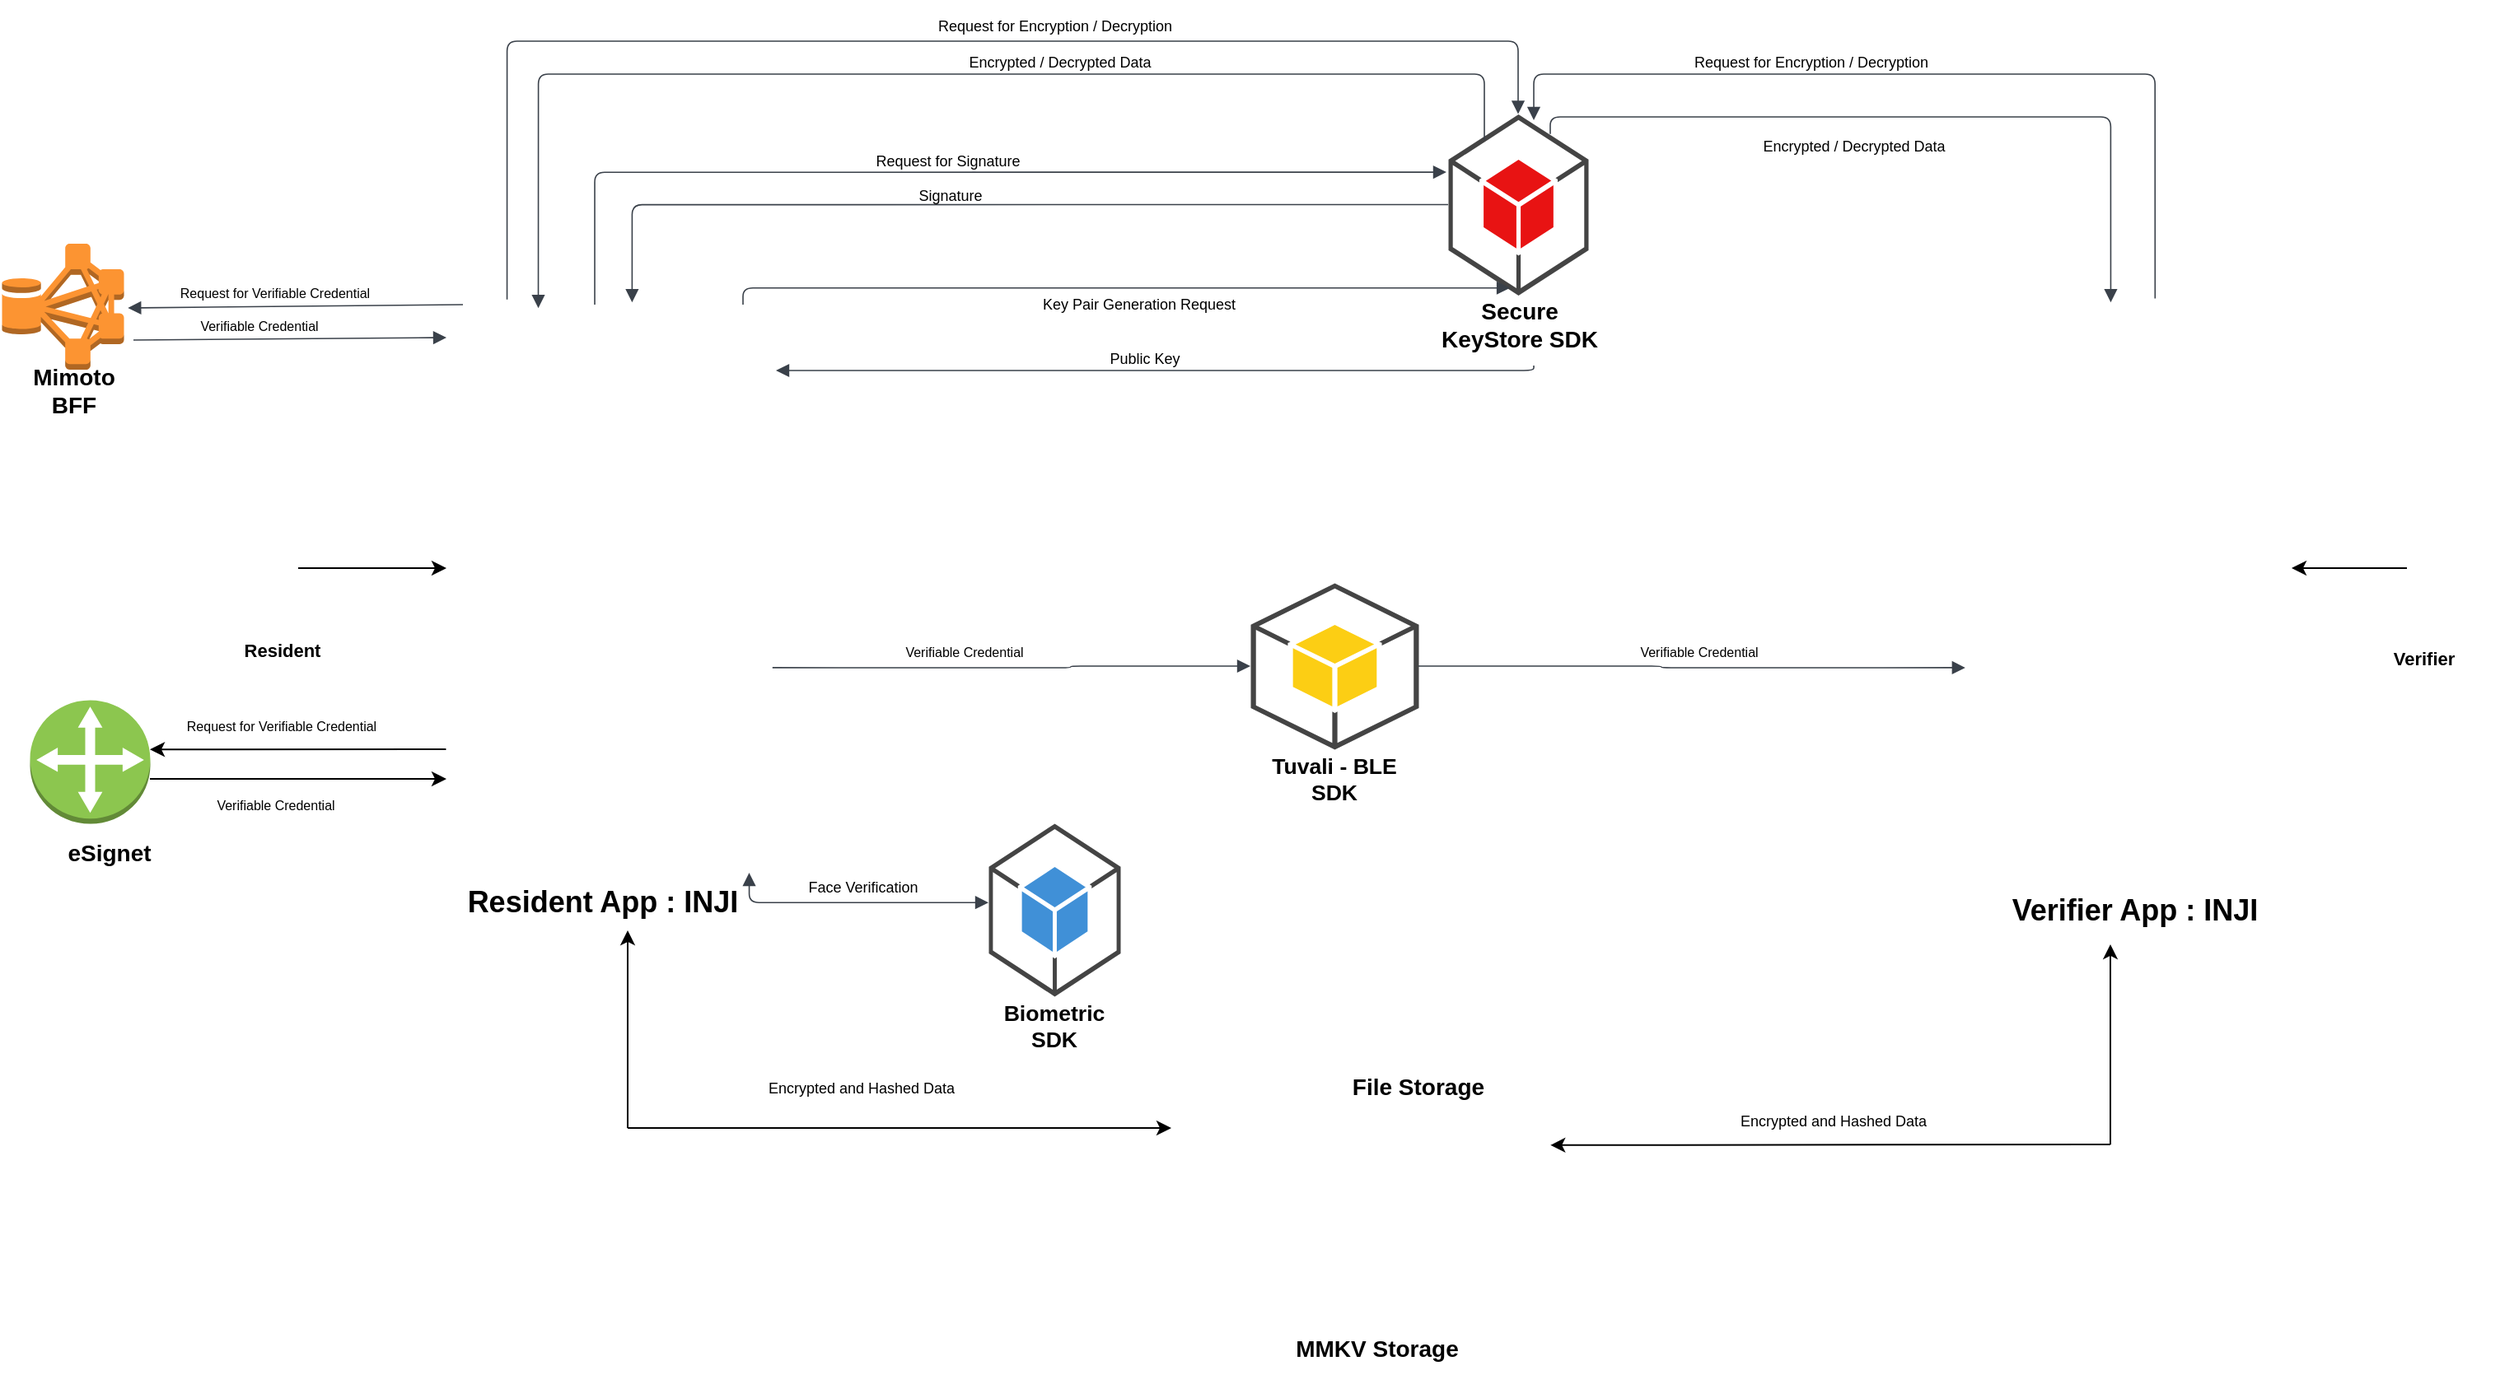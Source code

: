 <mxfile version="24.0.6" type="device">
  <diagram name="Page-1" id="rV9uPUtaAUqU0M14er0r">
    <mxGraphModel dx="2575" dy="2124" grid="1" gridSize="10" guides="1" tooltips="1" connect="1" arrows="1" fold="1" page="1" pageScale="1" pageWidth="827" pageHeight="1169" math="0" shadow="0">
      <root>
        <mxCell id="0" />
        <mxCell id="1" parent="0" />
        <mxCell id="sn68YJ1fvpg9AYx-ySGU-1" value="" style="html=1;overflow=block;blockSpacing=1;whiteSpace=wrap;shape=image;fontSize=13;spacing=3.8;strokeColor=none;strokeOpacity=100;strokeWidth=0;image=https://images.lucid.app/images/f91e3aa9-cd85-49a3-bd8c-4ea23bc22066/content;imageAspect=0;lucidId=a18ekerF-riG;container=1;collapsible=0;" parent="1" vertex="1">
          <mxGeometry x="-45" y="120" width="345" height="345" as="geometry" />
        </mxCell>
        <mxCell id="sn68YJ1fvpg9AYx-ySGU-2" value="" style="html=1;overflow=block;blockSpacing=1;whiteSpace=wrap;shape=image;fontSize=13;spacing=3.8;strokeColor=none;strokeOpacity=100;strokeWidth=0;image=https://images.lucid.app/images/6b4b58a1-bd27-4897-87d6-9e376b72f945/content;imageAspect=0;lucidId=F18e-Ndz0UZK;" parent="sn68YJ1fvpg9AYx-ySGU-1" vertex="1">
          <mxGeometry x="194" y="259" width="43" height="43" as="geometry" />
        </mxCell>
        <mxCell id="sn68YJ1fvpg9AYx-ySGU-3" value="" style="endArrow=classic;html=1;rounded=0;" parent="sn68YJ1fvpg9AYx-ySGU-1" edge="1">
          <mxGeometry width="50" height="50" relative="1" as="geometry">
            <mxPoint x="-15" y="160" as="sourcePoint" />
            <mxPoint x="75" y="160" as="targetPoint" />
          </mxGeometry>
        </mxCell>
        <mxCell id="sn68YJ1fvpg9AYx-ySGU-5" value="" style="html=1;overflow=block;blockSpacing=1;whiteSpace=wrap;shape=image;fontSize=13;spacing=3.8;strokeColor=none;strokeOpacity=100;strokeWidth=0;image=https://images.lucid.app/images/49b3e9e6-d816-434c-bd5f-141ee81dd501/content;imageAspect=0;lucidId=u18ezMo7jCzn;container=1;collapsible=0;" parent="1" vertex="1">
          <mxGeometry x="915" y="120" width="345" height="345" as="geometry" />
        </mxCell>
        <mxCell id="sn68YJ1fvpg9AYx-ySGU-6" value="" style="html=1;overflow=block;blockSpacing=1;whiteSpace=wrap;fontSize=13;spacing=3.8;strokeOpacity=0;rounded=1;absoluteArcSize=1;arcSize=9;strokeWidth=NaN;lucidId=v38eJBSQplMI;" parent="sn68YJ1fvpg9AYx-ySGU-5" vertex="1">
          <mxGeometry x="64" y="55" width="138" height="136" as="geometry" />
        </mxCell>
        <mxCell id="sn68YJ1fvpg9AYx-ySGU-7" value="" style="endArrow=classic;html=1;rounded=0;" parent="sn68YJ1fvpg9AYx-ySGU-5" edge="1">
          <mxGeometry width="50" height="50" relative="1" as="geometry">
            <mxPoint x="305" y="160" as="sourcePoint" />
            <mxPoint x="235" y="160" as="targetPoint" />
          </mxGeometry>
        </mxCell>
        <mxCell id="sn68YJ1fvpg9AYx-ySGU-8" value="&lt;font style=&quot;font-size: 11px;&quot;&gt;&lt;b&gt;Verifier&lt;/b&gt;&lt;/font&gt;" style="text;html=1;align=center;verticalAlign=middle;resizable=0;points=[];autosize=1;strokeColor=none;fillColor=none;" parent="sn68YJ1fvpg9AYx-ySGU-5" vertex="1">
          <mxGeometry x="285" y="200" width="60" height="30" as="geometry" />
        </mxCell>
        <mxCell id="sn68YJ1fvpg9AYx-ySGU-9" value="" style="html=1;overflow=block;blockSpacing=1;whiteSpace=wrap;shape=image;fontSize=13;spacing=3.8;strokeColor=none;strokeOpacity=100;strokeWidth=0;image=https://images.lucid.app/images/5e68f1a0-0406-4c6c-a2c6-52e989051c8c/content;imageAspect=0;lucidId=x28eocheMDbm;" parent="sn68YJ1fvpg9AYx-ySGU-5" vertex="1">
          <mxGeometry x="74" y="63" width="128" height="128" as="geometry" />
        </mxCell>
        <mxCell id="sn68YJ1fvpg9AYx-ySGU-10" value="Tuvali - BLE SDK" style="html=1;overflow=block;blockSpacing=1;whiteSpace=wrap;shape=mxgraph.aws3.android;labelPosition=center;verticalLabelPosition=bottom;align=center;verticalAlign=top;pointerEvents=1;fontSize=13.3;fontStyle=1;spacing=3.8;fillOpacity=100;rounded=1;absoluteArcSize=1;arcSize=9;fillColor=#fcce14;strokeWidth=1.5;lucidId=B78eQHsvxg-H;" parent="1" vertex="1">
          <mxGeometry x="518" y="289" width="102" height="101" as="geometry" />
        </mxCell>
        <mxCell id="sn68YJ1fvpg9AYx-ySGU-11" value="" style="html=1;jettySize=18;whiteSpace=wrap;fontSize=13;strokeColor=#3a414a;strokeOpacity=100;strokeWidth=0.8;rounded=1;arcSize=12;edgeStyle=orthogonalEdgeStyle;startArrow=none;endArrow=block;endFill=1;exitX=0.791;exitY=0.639;exitPerimeter=0;entryX=0;entryY=0.5;entryPerimeter=0;lucidId=Q88ecF84ee65;" parent="1" source="sn68YJ1fvpg9AYx-ySGU-1" target="sn68YJ1fvpg9AYx-ySGU-10" edge="1">
          <mxGeometry width="100" height="100" relative="1" as="geometry">
            <Array as="points" />
          </mxGeometry>
        </mxCell>
        <mxCell id="sn68YJ1fvpg9AYx-ySGU-12" value="" style="html=1;jettySize=18;whiteSpace=wrap;fontSize=13;strokeColor=#3a414a;strokeOpacity=100;strokeWidth=0.8;rounded=1;arcSize=12;edgeStyle=orthogonalEdgeStyle;startArrow=none;endArrow=block;endFill=1;exitX=1;exitY=0.5;exitPerimeter=0;entryX=0.107;entryY=0.639;entryPerimeter=0;lucidId=X88eszZQFIaB;" parent="1" source="sn68YJ1fvpg9AYx-ySGU-10" target="sn68YJ1fvpg9AYx-ySGU-5" edge="1">
          <mxGeometry width="100" height="100" relative="1" as="geometry">
            <Array as="points" />
          </mxGeometry>
        </mxCell>
        <mxCell id="sn68YJ1fvpg9AYx-ySGU-13" value="Biometric SDK" style="html=1;overflow=block;blockSpacing=1;whiteSpace=wrap;shape=mxgraph.aws3.android;labelPosition=center;verticalLabelPosition=bottom;align=center;verticalAlign=top;pointerEvents=1;fontSize=13.3;fontStyle=1;spacing=3.8;rounded=1;absoluteArcSize=1;arcSize=9;fillColor=#4090d7;strokeWidth=1.5;lucidId=u98eL_qHXdYt;" parent="1" vertex="1">
          <mxGeometry x="359" y="435" width="80" height="105" as="geometry" />
        </mxCell>
        <mxCell id="sn68YJ1fvpg9AYx-ySGU-14" value="" style="html=1;overflow=block;blockSpacing=1;whiteSpace=wrap;shape=mxgraph.aws3.android;labelPosition=center;verticalLabelPosition=bottom;align=center;verticalAlign=top;pointerEvents=1;fontSize=13.3;fontStyle=1;spacing=3.8;fillOpacity=100;rounded=1;absoluteArcSize=1;arcSize=9;fillColor=#e81313;strokeWidth=1.5;lucidId=z98eCeY0I2jR;" parent="1" vertex="1">
          <mxGeometry x="638" y="4.25" width="85" height="110" as="geometry" />
        </mxCell>
        <mxCell id="sn68YJ1fvpg9AYx-ySGU-15" value="" style="html=1;jettySize=18;whiteSpace=wrap;fontSize=13;strokeColor=#3a414a;strokeOpacity=100;strokeWidth=0.8;rounded=1;arcSize=12;startArrow=none;endArrow=block;endFill=1;exitX=1;exitY=0.5;exitPerimeter=0;lucidId=E.8eAsvl3CvT;exitDx=0;exitDy=0;" parent="1" edge="1">
          <mxGeometry width="100" height="100" relative="1" as="geometry">
            <mxPoint x="-160" y="141.5" as="sourcePoint" />
            <mxPoint x="30" y="140" as="targetPoint" />
          </mxGeometry>
        </mxCell>
        <mxCell id="sn68YJ1fvpg9AYx-ySGU-16" value="" style="html=1;jettySize=18;whiteSpace=wrap;fontSize=13;strokeColor=#3a414a;strokeOpacity=100;strokeWidth=0.8;rounded=1;arcSize=12;edgeStyle=orthogonalEdgeStyle;startArrow=block;startFill=1;endArrow=none;exitX=0.5;exitY=0;exitPerimeter=0;entryX=0.324;entryY=-0.009;entryPerimeter=0;lucidId=I.8er0O.BCXl;entryDx=0;entryDy=0;" parent="1" source="sn68YJ1fvpg9AYx-ySGU-14" target="sn68YJ1fvpg9AYx-ySGU-1" edge="1">
          <mxGeometry width="100" height="100" relative="1" as="geometry">
            <Array as="points">
              <mxPoint x="680" y="-40" />
              <mxPoint x="67" y="-40" />
            </Array>
          </mxGeometry>
        </mxCell>
        <mxCell id="sn68YJ1fvpg9AYx-ySGU-19" value="" style="group;dropTarget=0;pointerEvents=0;" parent="1" vertex="1">
          <mxGeometry x="495" y="435" width="195" height="300" as="geometry" />
        </mxCell>
        <mxCell id="sn68YJ1fvpg9AYx-ySGU-20" value="" style="html=1;overflow=block;blockSpacing=1;whiteSpace=wrap;shape=image;fontSize=13;spacing=3.8;strokeColor=none;strokeOpacity=100;strokeWidth=0;image=https://images.lucid.app/images/e1311b10-73e1-4df0-b989-3603e87fe30f/content;imageAspect=0;lucidId=_e9efyv6M~wl;" parent="sn68YJ1fvpg9AYx-ySGU-19" vertex="1">
          <mxGeometry width="195" height="173" as="geometry" />
        </mxCell>
        <mxCell id="sn68YJ1fvpg9AYx-ySGU-21" value="" style="html=1;overflow=block;blockSpacing=1;whiteSpace=wrap;shape=image;fontSize=13;spacing=3.8;strokeColor=none;strokeOpacity=100;strokeWidth=0;image=https://images.lucid.app/images/e7775b83-9e21-42ba-b289-ede2c4cea514/content;imageAspect=0;lucidId=dg9eEewGkKxi;" parent="sn68YJ1fvpg9AYx-ySGU-19" vertex="1">
          <mxGeometry x="38" y="180" width="120" height="120" as="geometry" />
        </mxCell>
        <mxCell id="sn68YJ1fvpg9AYx-ySGU-22" value="" style="html=1;jettySize=18;whiteSpace=wrap;fontSize=13;strokeColor=#3a414a;strokeOpacity=100;strokeWidth=0.8;rounded=1;arcSize=12;edgeStyle=orthogonalEdgeStyle;startArrow=block;startFill=1;endArrow=none;exitX=0.379;exitY=0.006;exitPerimeter=0;lucidId=fgdfUUuXCbuE;entryX=0.259;entryY=0.143;entryDx=0;entryDy=0;entryPerimeter=0;exitDx=0;exitDy=0;" parent="1" source="sn68YJ1fvpg9AYx-ySGU-1" target="sn68YJ1fvpg9AYx-ySGU-14" edge="1">
          <mxGeometry width="100" height="100" relative="1" as="geometry">
            <Array as="points">
              <mxPoint x="86" y="-20" />
              <mxPoint x="660" y="-20" />
            </Array>
            <mxPoint x="660" y="10" as="targetPoint" />
          </mxGeometry>
        </mxCell>
        <mxCell id="sn68YJ1fvpg9AYx-ySGU-23" value="" style="html=1;jettySize=18;whiteSpace=wrap;fontSize=13;strokeColor=#3a414a;strokeOpacity=100;strokeWidth=0.8;rounded=1;arcSize=12;startArrow=block;startFill=1;endArrow=none;lucidId=IudflLvBq3fW;exitX=0.952;exitY=0.24;exitDx=0;exitDy=0;exitPerimeter=0;" parent="1" edge="1">
          <mxGeometry width="100" height="100" relative="1" as="geometry">
            <mxPoint x="-163.36" y="122.0" as="sourcePoint" />
            <mxPoint x="40" y="120" as="targetPoint" />
          </mxGeometry>
        </mxCell>
        <mxCell id="sn68YJ1fvpg9AYx-ySGU-24" value="" style="html=1;jettySize=18;whiteSpace=wrap;fontSize=13;strokeColor=#3a414a;strokeOpacity=100;strokeWidth=0.8;rounded=1;arcSize=12;edgeStyle=orthogonalEdgeStyle;startArrow=block;startFill=1;endArrow=none;exitX=0.018;exitY=0.651;exitPerimeter=0;lucidId=weffFcMudF~k;" parent="1" edge="1">
          <mxGeometry width="100" height="100" relative="1" as="geometry">
            <Array as="points">
              <mxPoint x="210" y="110" />
              <mxPoint x="210" y="120" />
            </Array>
            <mxPoint x="675.53" y="109.86" as="sourcePoint" />
            <mxPoint x="210" y="120" as="targetPoint" />
          </mxGeometry>
        </mxCell>
        <mxCell id="sn68YJ1fvpg9AYx-ySGU-25" value="" style="html=1;jettySize=18;whiteSpace=wrap;fontSize=13;strokeColor=#3a414a;strokeOpacity=100;strokeWidth=0.8;rounded=1;arcSize=12;edgeStyle=orthogonalEdgeStyle;startArrow=none;endArrow=block;endFill=1;entryX=-0.012;entryY=0.321;entryPerimeter=0;lucidId=vfffnZsOR-kT;entryDx=0;entryDy=0;" parent="1" target="sn68YJ1fvpg9AYx-ySGU-14" edge="1">
          <mxGeometry width="100" height="100" relative="1" as="geometry">
            <Array as="points">
              <mxPoint x="120" y="40" />
            </Array>
            <mxPoint x="120" y="120" as="sourcePoint" />
          </mxGeometry>
        </mxCell>
        <mxCell id="sn68YJ1fvpg9AYx-ySGU-26" value="" style="html=1;jettySize=18;whiteSpace=wrap;fontSize=13;strokeColor=#3a414a;strokeOpacity=100;strokeWidth=0.8;rounded=1;arcSize=12;edgeStyle=orthogonalEdgeStyle;startArrow=none;endArrow=block;endFill=1;lucidId=TfffV8IZOv1T;" parent="1" source="sn68YJ1fvpg9AYx-ySGU-48" edge="1">
          <mxGeometry width="100" height="100" relative="1" as="geometry">
            <Array as="points">
              <mxPoint x="690" y="160" />
            </Array>
            <mxPoint x="690" y="170" as="sourcePoint" />
            <mxPoint x="230" y="160" as="targetPoint" />
          </mxGeometry>
        </mxCell>
        <mxCell id="sn68YJ1fvpg9AYx-ySGU-27" value="" style="html=1;jettySize=18;whiteSpace=wrap;fontSize=13;strokeColor=#3a414a;strokeOpacity=100;strokeWidth=0.8;rounded=1;arcSize=12;edgeStyle=orthogonalEdgeStyle;startArrow=none;endArrow=block;endFill=1;exitX=0;exitY=0.5;exitPerimeter=0;entryX=0.544;entryY=-0.004;entryPerimeter=0;lucidId=tiffQFxzmI5V;entryDx=0;entryDy=0;exitDx=0;exitDy=0;" parent="1" source="sn68YJ1fvpg9AYx-ySGU-14" target="sn68YJ1fvpg9AYx-ySGU-1" edge="1">
          <mxGeometry width="100" height="100" relative="1" as="geometry">
            <Array as="points">
              <mxPoint x="143" y="59" />
            </Array>
          </mxGeometry>
        </mxCell>
        <mxCell id="sn68YJ1fvpg9AYx-ySGU-28" value="" style="html=1;jettySize=18;whiteSpace=wrap;fontSize=13;strokeColor=#3a414a;strokeOpacity=100;strokeWidth=0.8;rounded=1;arcSize=12;edgeStyle=orthogonalEdgeStyle;startArrow=block;startFill=1;endArrow=block;endFill=1;exitX=0;exitY=0.458;exitPerimeter=0;entryX=0.75;entryY=1;lucidId=-sffQbNi97ke;entryDx=0;entryDy=0;" parent="1" source="sn68YJ1fvpg9AYx-ySGU-13" target="sn68YJ1fvpg9AYx-ySGU-1" edge="1">
          <mxGeometry width="100" height="100" relative="1" as="geometry">
            <Array as="points" />
          </mxGeometry>
        </mxCell>
        <mxCell id="sn68YJ1fvpg9AYx-ySGU-29" value="" style="html=1;overflow=block;blockSpacing=1;whiteSpace=wrap;shape=image;fontSize=13;spacing=3.8;strokeColor=none;strokeOpacity=100;strokeWidth=0;image=https://images.lucid.app/images/602345c6-6e83-4c10-b0de-ca2d1044ba6b/content;imageAspect=0;lucidId=Zvff0nXgksj.;" parent="1" vertex="1">
          <mxGeometry x="1185" y="230" width="90" height="90" as="geometry" />
        </mxCell>
        <mxCell id="sn68YJ1fvpg9AYx-ySGU-32" value="&lt;div&gt;&lt;font style=&quot;font-size: 8px;&quot;&gt;Request for&lt;span style=&quot;background-color: initial;&quot;&gt;&amp;nbsp;Verifiable Credential&lt;/span&gt;&lt;/font&gt;&lt;/div&gt;" style="text;html=1;strokeColor=none;fillColor=none;align=center;verticalAlign=middle;whiteSpace=wrap;rounded=0;" parent="1" vertex="1">
          <mxGeometry x="-134" y="106" width="120" height="11" as="geometry" />
        </mxCell>
        <mxCell id="sn68YJ1fvpg9AYx-ySGU-33" value="&lt;font style=&quot;font-size: 8px;&quot;&gt;Verifiable Credential&lt;/font&gt;" style="text;html=1;align=center;verticalAlign=middle;resizable=0;points=[];autosize=1;strokeColor=none;fillColor=none;" parent="1" vertex="1">
          <mxGeometry x="-134" y="117" width="100" height="30" as="geometry" />
        </mxCell>
        <mxCell id="sn68YJ1fvpg9AYx-ySGU-34" value="&lt;font style=&quot;font-size: 9px;&quot;&gt;Face Verification&lt;/font&gt;" style="text;html=1;strokeColor=none;fillColor=none;align=center;verticalAlign=middle;whiteSpace=wrap;rounded=0;" parent="1" vertex="1">
          <mxGeometry x="247.5" y="468" width="70" height="10" as="geometry" />
        </mxCell>
        <mxCell id="sn68YJ1fvpg9AYx-ySGU-35" value="&lt;font style=&quot;font-size: 8px;&quot;&gt;Verifiable Credential&lt;/font&gt;" style="text;html=1;align=center;verticalAlign=middle;resizable=0;points=[];autosize=1;strokeColor=none;fillColor=none;" parent="1" vertex="1">
          <mxGeometry x="294" y="315" width="100" height="30" as="geometry" />
        </mxCell>
        <mxCell id="sn68YJ1fvpg9AYx-ySGU-36" value="&lt;font style=&quot;font-size: 8px;&quot;&gt;Verifiable Credential&lt;/font&gt;" style="text;html=1;align=center;verticalAlign=middle;resizable=0;points=[];autosize=1;strokeColor=none;fillColor=none;" parent="1" vertex="1">
          <mxGeometry x="740" y="315" width="100" height="30" as="geometry" />
        </mxCell>
        <mxCell id="sn68YJ1fvpg9AYx-ySGU-37" value="&lt;font style=&quot;font-size: 9px;&quot;&gt;Public Key&lt;/font&gt;" style="text;html=1;strokeColor=none;fillColor=none;align=center;verticalAlign=middle;whiteSpace=wrap;rounded=0;" parent="1" vertex="1">
          <mxGeometry x="423.5" y="137" width="60" height="30" as="geometry" />
        </mxCell>
        <mxCell id="sn68YJ1fvpg9AYx-ySGU-38" value="&lt;font style=&quot;font-size: 9px;&quot;&gt;Key Pair Generation Request&lt;/font&gt;" style="text;html=1;strokeColor=none;fillColor=none;align=center;verticalAlign=middle;whiteSpace=wrap;rounded=0;" parent="1" vertex="1">
          <mxGeometry x="378.25" y="104" width="145" height="30" as="geometry" />
        </mxCell>
        <mxCell id="sn68YJ1fvpg9AYx-ySGU-39" value="&lt;font style=&quot;font-size: 9px;&quot;&gt;Signature&lt;/font&gt;" style="text;html=1;strokeColor=none;fillColor=none;align=center;verticalAlign=middle;whiteSpace=wrap;rounded=0;" parent="1" vertex="1">
          <mxGeometry x="306" y="44" width="60" height="17" as="geometry" />
        </mxCell>
        <mxCell id="sn68YJ1fvpg9AYx-ySGU-40" value="&lt;font style=&quot;font-size: 9px;&quot;&gt;Request for Signature&lt;/font&gt;" style="text;html=1;strokeColor=none;fillColor=none;align=center;verticalAlign=middle;whiteSpace=wrap;rounded=0;" parent="1" vertex="1">
          <mxGeometry x="252.75" y="17" width="162.5" height="30" as="geometry" />
        </mxCell>
        <mxCell id="sn68YJ1fvpg9AYx-ySGU-41" value="&lt;font style=&quot;font-size: 9px;&quot;&gt;Encrypted / Decrypted Data&lt;/font&gt;" style="text;html=1;strokeColor=none;fillColor=none;align=center;verticalAlign=middle;whiteSpace=wrap;rounded=0;" parent="1" vertex="1">
          <mxGeometry x="321" y="-43" width="162.5" height="30" as="geometry" />
        </mxCell>
        <mxCell id="sn68YJ1fvpg9AYx-ySGU-42" value="&lt;font style=&quot;font-size: 9px;&quot;&gt;Request for Encryption / Decryption&lt;/font&gt;" style="text;html=1;strokeColor=none;fillColor=none;align=center;verticalAlign=middle;whiteSpace=wrap;rounded=0;" parent="1" vertex="1">
          <mxGeometry x="317.75" y="-65" width="162.5" height="30" as="geometry" />
        </mxCell>
        <mxCell id="sn68YJ1fvpg9AYx-ySGU-45" value="&lt;font style=&quot;font-size: 9px;&quot;&gt;Encrypted and Hashed Data&lt;/font&gt;" style="text;html=1;strokeColor=none;fillColor=none;align=center;verticalAlign=middle;whiteSpace=wrap;rounded=0;" parent="1" vertex="1">
          <mxGeometry x="215.37" y="580" width="134.25" height="30" as="geometry" />
        </mxCell>
        <mxCell id="sn68YJ1fvpg9AYx-ySGU-46" value="&lt;font style=&quot;font-size: 9px;&quot;&gt;Encrypted and Hashed Data&lt;/font&gt;" style="text;html=1;strokeColor=none;fillColor=none;align=center;verticalAlign=middle;whiteSpace=wrap;rounded=0;" parent="1" vertex="1">
          <mxGeometry x="805.37" y="600" width="134.25" height="30" as="geometry" />
        </mxCell>
        <mxCell id="sn68YJ1fvpg9AYx-ySGU-47" value="" style="html=1;overflow=block;blockSpacing=1;whiteSpace=wrap;shape=image;fontSize=13;spacing=3.8;strokeColor=none;strokeOpacity=100;strokeWidth=0;image=https://images.lucid.app/images/602345c6-6e83-4c10-b0de-ca2d1044ba6b/content;imageAspect=0;lucidId=Jd9eF3LQGQfp;" parent="1" vertex="1">
          <mxGeometry x="-110" y="230" width="80" height="90" as="geometry" />
        </mxCell>
        <mxCell id="sn68YJ1fvpg9AYx-ySGU-48" value="&lt;b&gt;&lt;font style=&quot;font-size: 14px;&quot;&gt;Secure &lt;br&gt;KeyStore SDK&lt;/font&gt;&lt;/b&gt;" style="text;html=1;align=center;verticalAlign=middle;resizable=0;points=[];autosize=1;strokeColor=none;fillColor=none;" parent="1" vertex="1">
          <mxGeometry x="620.5" y="107" width="120" height="50" as="geometry" />
        </mxCell>
        <mxCell id="sn68YJ1fvpg9AYx-ySGU-49" value="&lt;font style=&quot;font-size: 11px;&quot;&gt;&lt;b&gt;Resident&lt;/b&gt;&lt;/font&gt;" style="text;html=1;align=center;verticalAlign=middle;resizable=0;points=[];autosize=1;strokeColor=none;fillColor=none;" parent="1" vertex="1">
          <mxGeometry x="-105" y="315" width="70" height="30" as="geometry" />
        </mxCell>
        <mxCell id="sn68YJ1fvpg9AYx-ySGU-50" value="&lt;span style=&quot;font-size: 14px;&quot;&gt;&lt;b&gt;eSignet&lt;br&gt;&lt;/b&gt;&lt;/span&gt;" style="text;html=1;align=center;verticalAlign=middle;resizable=0;points=[];autosize=1;strokeColor=none;fillColor=none;" parent="1" vertex="1">
          <mxGeometry x="-210" y="438" width="70" height="30" as="geometry" />
        </mxCell>
        <mxCell id="sn68YJ1fvpg9AYx-ySGU-51" value="" style="endArrow=classic;html=1;rounded=0;entryX=1.004;entryY=0.268;entryDx=0;entryDy=0;entryPerimeter=0;" parent="1" edge="1">
          <mxGeometry width="50" height="50" relative="1" as="geometry">
            <mxPoint x="29.71" y="390" as="sourcePoint" />
            <mxPoint x="-149.998" y="390.1" as="targetPoint" />
          </mxGeometry>
        </mxCell>
        <mxCell id="sn68YJ1fvpg9AYx-ySGU-52" value="&lt;div&gt;&lt;font style=&quot;font-size: 8px;&quot;&gt;Request for&lt;span style=&quot;background-color: initial;&quot;&gt;&amp;nbsp;Verifiable Credential&lt;/span&gt;&lt;/font&gt;&lt;/div&gt;" style="text;html=1;strokeColor=none;fillColor=none;align=center;verticalAlign=middle;whiteSpace=wrap;rounded=0;" parent="1" vertex="1">
          <mxGeometry x="-160" y="360" width="180" height="30" as="geometry" />
        </mxCell>
        <mxCell id="sn68YJ1fvpg9AYx-ySGU-53" value="&lt;font style=&quot;font-size: 8px;&quot;&gt;Verifiable Credential&lt;/font&gt;" style="text;html=1;align=center;verticalAlign=middle;resizable=0;points=[];autosize=1;strokeColor=none;fillColor=none;" parent="1" vertex="1">
          <mxGeometry x="-124" y="408" width="100" height="30" as="geometry" />
        </mxCell>
        <mxCell id="sn68YJ1fvpg9AYx-ySGU-54" value="&lt;b&gt;&lt;font style=&quot;font-size: 14px;&quot;&gt;File Storage&lt;/font&gt;&lt;/b&gt;" style="text;html=1;strokeColor=none;fillColor=none;align=center;verticalAlign=middle;whiteSpace=wrap;rounded=0;" parent="1" vertex="1">
          <mxGeometry x="570" y="580" width="100" height="30" as="geometry" />
        </mxCell>
        <mxCell id="sn68YJ1fvpg9AYx-ySGU-55" value="&lt;b&gt;&lt;font style=&quot;font-size: 14px;&quot;&gt;MMKV Storage&lt;/font&gt;&lt;/b&gt;" style="text;html=1;strokeColor=none;fillColor=none;align=center;verticalAlign=middle;whiteSpace=wrap;rounded=0;" parent="1" vertex="1">
          <mxGeometry x="520" y="739" width="150" height="30" as="geometry" />
        </mxCell>
        <mxCell id="sn68YJ1fvpg9AYx-ySGU-56" value="&lt;b&gt;&lt;font style=&quot;font-size: 18px;&quot;&gt;Verifier App : INJI&lt;/font&gt;&lt;/b&gt;" style="text;html=1;strokeColor=none;fillColor=none;align=center;verticalAlign=middle;whiteSpace=wrap;rounded=0;" parent="1" vertex="1">
          <mxGeometry x="970" y="472.5" width="170" height="30" as="geometry" />
        </mxCell>
        <mxCell id="sn68YJ1fvpg9AYx-ySGU-57" value="&lt;b&gt;&lt;font style=&quot;font-size: 18px;&quot;&gt;Resident App : INJI&lt;/font&gt;&lt;/b&gt;" style="text;html=1;strokeColor=none;fillColor=none;align=center;verticalAlign=middle;whiteSpace=wrap;rounded=0;" parent="1" vertex="1">
          <mxGeometry x="40.0" y="468" width="170" height="30" as="geometry" />
        </mxCell>
        <mxCell id="sn68YJ1fvpg9AYx-ySGU-58" style="edgeStyle=orthogonalEdgeStyle;rounded=0;orthogonalLoop=1;jettySize=auto;html=1;exitX=0.5;exitY=1;exitDx=0;exitDy=0;" parent="1" source="sn68YJ1fvpg9AYx-ySGU-57" target="sn68YJ1fvpg9AYx-ySGU-57" edge="1">
          <mxGeometry relative="1" as="geometry" />
        </mxCell>
        <mxCell id="sn68YJ1fvpg9AYx-ySGU-59" value="" style="html=1;jettySize=18;whiteSpace=wrap;fontSize=13;strokeColor=#3a414a;strokeOpacity=100;strokeWidth=0.8;rounded=1;arcSize=12;edgeStyle=orthogonalEdgeStyle;startArrow=none;endArrow=block;endFill=1;lucidId=ICgf-n4Pc2MJ;exitX=0.637;exitY=0.056;exitDx=0;exitDy=0;exitPerimeter=0;entryX=0.363;entryY=-0.004;entryDx=0;entryDy=0;entryPerimeter=0;" parent="1" edge="1" target="sn68YJ1fvpg9AYx-ySGU-5">
          <mxGeometry width="100" height="100" relative="1" as="geometry">
            <Array as="points">
              <mxPoint x="700" y="6" />
              <mxPoint x="1040" y="6" />
            </Array>
            <mxPoint x="699.995" y="16.39" as="sourcePoint" />
            <mxPoint x="1091.98" y="105.98" as="targetPoint" />
          </mxGeometry>
        </mxCell>
        <mxCell id="sn68YJ1fvpg9AYx-ySGU-61" value="&lt;font style=&quot;font-size: 9px;&quot;&gt;Request for Encryption / Decryption&lt;/font&gt;" style="text;html=1;strokeColor=none;fillColor=none;align=center;verticalAlign=middle;whiteSpace=wrap;rounded=0;" parent="1" vertex="1">
          <mxGeometry x="777.12" y="-43" width="162.5" height="30" as="geometry" />
        </mxCell>
        <mxCell id="sn68YJ1fvpg9AYx-ySGU-62" value="&lt;font style=&quot;font-size: 9px;&quot;&gt;Encrypted / Decrypted Data&lt;/font&gt;" style="text;html=1;strokeColor=none;fillColor=none;align=center;verticalAlign=middle;whiteSpace=wrap;rounded=0;" parent="1" vertex="1">
          <mxGeometry x="803" y="8" width="162.5" height="30" as="geometry" />
        </mxCell>
        <mxCell id="sn68YJ1fvpg9AYx-ySGU-63" value="" style="html=1;overflow=block;blockSpacing=1;whiteSpace=wrap;shape=mxgraph.aws3.hdfs_cluster;labelPosition=center;verticalLabelPosition=bottom;align=center;verticalAlign=top;pointerEvents=1;fontSize=13.3;fontColor=#3a414a;fontStyle=1;spacing=3.8;fillOpacity=100;rounded=1;absoluteArcSize=1;arcSize=9;fillColor=#fc9432;strokeWidth=1.5;lucidId=F98eJT1Dg5M-;" parent="1" vertex="1">
          <mxGeometry x="-240" y="82.75" width="74" height="76.5" as="geometry" />
        </mxCell>
        <mxCell id="sn68YJ1fvpg9AYx-ySGU-64" value="&lt;b&gt;&lt;font style=&quot;font-size: 14px;&quot;&gt;Mimoto BFF&lt;/font&gt;&lt;/b&gt;" style="text;html=1;strokeColor=none;fillColor=none;align=center;verticalAlign=middle;whiteSpace=wrap;rounded=0;" parent="1" vertex="1">
          <mxGeometry x="-226" y="157" width="60" height="30" as="geometry" />
        </mxCell>
        <mxCell id="sn68YJ1fvpg9AYx-ySGU-65" value="" style="html=1;overflow=block;blockSpacing=1;whiteSpace=wrap;shape=mxgraph.aws3.customer_gateway;labelPosition=center;verticalLabelPosition=bottom;align=center;verticalAlign=top;pointerEvents=1;fontSize=13.3;fontColor=#3a414a;fontStyle=1;spacing=3.8;rounded=1;absoluteArcSize=1;arcSize=9;fillColor=#8cc64f;strokeWidth=1.5;lucidId=W98e3E~0cDFz;" parent="1" vertex="1">
          <mxGeometry x="-223" y="360" width="73" height="75" as="geometry" />
        </mxCell>
        <mxCell id="sn68YJ1fvpg9AYx-ySGU-4" value="" style="endArrow=classic;html=1;rounded=0;" parent="1" edge="1">
          <mxGeometry width="50" height="50" relative="1" as="geometry">
            <mxPoint x="-150" y="408.03" as="sourcePoint" />
            <mxPoint x="30" y="408" as="targetPoint" />
          </mxGeometry>
        </mxCell>
        <mxCell id="HAudDFY9jNxXbxEEB5r6-3" value="" style="html=1;jettySize=18;whiteSpace=wrap;fontSize=13;strokeColor=#3a414a;strokeOpacity=100;strokeWidth=0.8;rounded=1;arcSize=12;edgeStyle=orthogonalEdgeStyle;startArrow=none;endArrow=block;endFill=1;entryX=0.544;entryY=-0.004;entryPerimeter=0;lucidId=tiffQFxzmI5V;entryDx=0;entryDy=0;exitX=0.441;exitY=-0.011;exitDx=0;exitDy=0;exitPerimeter=0;" edge="1" parent="1" source="sn68YJ1fvpg9AYx-ySGU-5">
          <mxGeometry width="100" height="100" relative="1" as="geometry">
            <Array as="points">
              <mxPoint x="1067" y="-20" />
              <mxPoint x="690" y="-20" />
            </Array>
            <mxPoint x="1185" y="-52" as="sourcePoint" />
            <mxPoint x="690" y="8" as="targetPoint" />
          </mxGeometry>
        </mxCell>
        <mxCell id="HAudDFY9jNxXbxEEB5r6-10" value="" style="endArrow=classic;html=1;rounded=0;" edge="1" parent="1">
          <mxGeometry width="50" height="50" relative="1" as="geometry">
            <mxPoint x="140" y="620" as="sourcePoint" />
            <mxPoint x="140" y="500" as="targetPoint" />
          </mxGeometry>
        </mxCell>
        <mxCell id="HAudDFY9jNxXbxEEB5r6-11" value="" style="endArrow=classic;html=1;rounded=0;" edge="1" parent="1">
          <mxGeometry width="50" height="50" relative="1" as="geometry">
            <mxPoint x="140" y="620" as="sourcePoint" />
            <mxPoint x="470" y="620" as="targetPoint" />
          </mxGeometry>
        </mxCell>
        <mxCell id="HAudDFY9jNxXbxEEB5r6-12" value="" style="endArrow=classic;html=1;rounded=0;" edge="1" parent="1">
          <mxGeometry width="50" height="50" relative="1" as="geometry">
            <mxPoint x="1040" y="630" as="sourcePoint" />
            <mxPoint x="1040" y="508.46" as="targetPoint" />
          </mxGeometry>
        </mxCell>
        <mxCell id="HAudDFY9jNxXbxEEB5r6-13" value="" style="endArrow=classic;html=1;rounded=0;entryX=1.027;entryY=0.668;entryDx=0;entryDy=0;entryPerimeter=0;" edge="1" parent="1">
          <mxGeometry width="50" height="50" relative="1" as="geometry">
            <mxPoint x="1040" y="630" as="sourcePoint" />
            <mxPoint x="700.125" y="630.4" as="targetPoint" />
          </mxGeometry>
        </mxCell>
      </root>
    </mxGraphModel>
  </diagram>
</mxfile>
